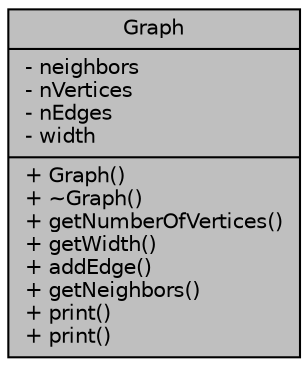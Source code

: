 digraph "Graph"
{
 // INTERACTIVE_SVG=YES
 // LATEX_PDF_SIZE
  edge [fontname="Helvetica",fontsize="10",labelfontname="Helvetica",labelfontsize="10"];
  node [fontname="Helvetica",fontsize="10",shape=record];
  Node1 [label="{Graph\n|- neighbors\l- nVertices\l- nEdges\l- width\l|+ Graph()\l+ ~Graph()\l+ getNumberOfVertices()\l+ getWidth()\l+ addEdge()\l+ getNeighbors()\l+ print()\l+ print()\l}",height=0.2,width=0.4,color="black", fillcolor="grey75", style="filled", fontcolor="black",tooltip=" "];
}
